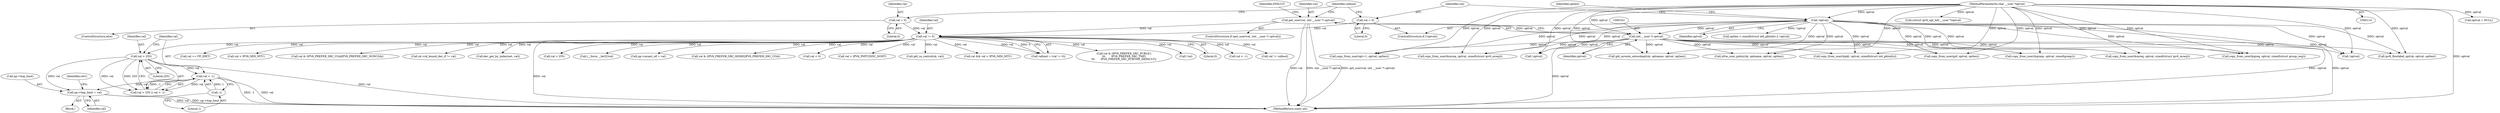 digraph "0_linux_45f6fad84cc305103b28d73482b344d7f5b76f39_11@pointer" {
"1001161" [label="(Call,np->hop_limit = val)"];
"1001153" [label="(Call,val > 255)"];
"1000172" [label="(Call,val != 0)"];
"1000158" [label="(Call,get_user(val, (int __user *) optval))"];
"1000160" [label="(Call,(int __user *) optval)"];
"1000144" [label="(Call,!optval)"];
"1000118" [label="(MethodParameterIn,char __user *optval)"];
"1000167" [label="(Call,val = 0)"];
"1000146" [label="(Call,val = 0)"];
"1001156" [label="(Call,val < -1)"];
"1001158" [label="(Call,-1)"];
"1000946" [label="(Call,optlen < sizeof(struct in6_pktinfo) || !optval)"];
"1000813" [label="(Call,optval = NULL)"];
"1000157" [label="(ControlStructure,if (get_user(val, (int __user *) optval)))"];
"1001775" [label="(Call,val < IPV6_PMTUDISC_DONT)"];
"1000169" [label="(Literal,0)"];
"1001762" [label="(Call,ip6_ra_control(sk, val))"];
"1000160" [label="(Call,(int __user *) optval)"];
"1000166" [label="(ControlStructure,else)"];
"1000148" [label="(Literal,0)"];
"1000143" [label="(ControlStructure,if (!optval))"];
"1001799" [label="(Call,val && val < IPV6_MIN_MTU)"];
"1000146" [label="(Call,val = 0)"];
"1000167" [label="(Call,val = 0)"];
"1000179" [label="(Call,ip6_mroute_setsockopt(sk, optname, optval, optlen))"];
"1000172" [label="(Call,val != 0)"];
"1001905" [label="(Call,val & (IPV6_PREFER_SRC_PUBLIC|\n\t\t\t       IPV6_PREFER_SRC_TMP|\n\t\t\t       IPV6_PREFER_SRC_PUBTMP_DEFAULT))"];
"1000818" [label="(Call,!optval)"];
"1000955" [label="(Call,copy_from_user(&pkt, optval, sizeof(struct in6_pktinfo)))"];
"1001156" [label="(Call,val < -1)"];
"1001158" [label="(Call,-1)"];
"1000145" [label="(Identifier,optval)"];
"1000165" [label="(Identifier,EFAULT)"];
"1001827" [label="(Call,!val)"];
"1000174" [label="(Literal,0)"];
"1000951" [label="(Call,!optval)"];
"1000659" [label="(Call,val < -1)"];
"1001085" [label="(Call,copy_from_user(opt+1, optval, optlen))"];
"1001427" [label="(Call,copy_from_user(&mreq, optval, sizeof(struct ipv6_mreq)))"];
"1001217" [label="(Call,val != valbool)"];
"1001155" [label="(Literal,255)"];
"1000144" [label="(Call,!optval)"];
"1000862" [label="(Call,(struct ipv6_opt_hdr __user *)optval)"];
"1000191" [label="(Block,)"];
"1001167" [label="(Identifier,retv)"];
"1001161" [label="(Call,np->hop_limit = val)"];
"1000200" [label="(Call,val == PF_INET)"];
"1001478" [label="(Call,copy_from_user(&greq, optval, sizeof(struct group_req)))"];
"1001878" [label="(Call,xfrm_user_policy(sk, optname, optval, optlen))"];
"1001801" [label="(Call,val < IPV6_MIN_MTU)"];
"1001162" [label="(Call,np->hop_limit)"];
"1000159" [label="(Identifier,val)"];
"1001154" [label="(Identifier,val)"];
"1001958" [label="(Call,val & (IPV6_PREFER_SRC_CGA|IPV6_PREFER_SRC_NONCGA))"];
"1001152" [label="(Call,val > 255 || val < -1)"];
"1001321" [label="(Call,sk->sk_bound_dev_if != val)"];
"1001329" [label="(Call,dev_get_by_index(net, val))"];
"1000147" [label="(Identifier,val)"];
"1001159" [label="(Literal,1)"];
"1000170" [label="(Call,valbool = (val != 0))"];
"1001550" [label="(Call,copy_from_user(&greqs, optval, sizeof(greqs)))"];
"1000173" [label="(Identifier,val)"];
"1001186" [label="(Call,val > 255)"];
"1000118" [label="(MethodParameterIn,char __user *optval)"];
"1001153" [label="(Call,val > 255)"];
"1000158" [label="(Call,get_user(val, (int __user *) optval))"];
"1001248" [label="(Call,(__force __be32)val)"];
"1001702" [label="(Call,copy_from_user(gsf, optval, optlen))"];
"1001157" [label="(Identifier,val)"];
"1001343" [label="(Call,np->mcast_oif = val)"];
"1001377" [label="(Call,copy_from_user(&mreq, optval, sizeof(struct ipv6_mreq)))"];
"1000153" [label="(Identifier,optlen)"];
"1000171" [label="(Identifier,valbool)"];
"1000168" [label="(Identifier,val)"];
"1000162" [label="(Identifier,optval)"];
"1001937" [label="(Call,val & (IPV6_PREFER_SRC_HOME|IPV6_PREFER_SRC_COA))"];
"1001994" [label="(Call,val < 0)"];
"1001857" [label="(Call,ipv6_flowlabel_opt(sk, optval, optlen))"];
"1002046" [label="(MethodReturn,static int)"];
"1001165" [label="(Identifier,val)"];
"1001161" -> "1000191"  [label="AST: "];
"1001161" -> "1001165"  [label="CFG: "];
"1001162" -> "1001161"  [label="AST: "];
"1001165" -> "1001161"  [label="AST: "];
"1001167" -> "1001161"  [label="CFG: "];
"1001161" -> "1002046"  [label="DDG: val"];
"1001161" -> "1002046"  [label="DDG: np->hop_limit"];
"1001153" -> "1001161"  [label="DDG: val"];
"1001156" -> "1001161"  [label="DDG: val"];
"1001153" -> "1001152"  [label="AST: "];
"1001153" -> "1001155"  [label="CFG: "];
"1001154" -> "1001153"  [label="AST: "];
"1001155" -> "1001153"  [label="AST: "];
"1001157" -> "1001153"  [label="CFG: "];
"1001152" -> "1001153"  [label="CFG: "];
"1001153" -> "1002046"  [label="DDG: val"];
"1001153" -> "1001152"  [label="DDG: val"];
"1001153" -> "1001152"  [label="DDG: 255"];
"1000172" -> "1001153"  [label="DDG: val"];
"1001153" -> "1001156"  [label="DDG: val"];
"1000172" -> "1000170"  [label="AST: "];
"1000172" -> "1000174"  [label="CFG: "];
"1000173" -> "1000172"  [label="AST: "];
"1000174" -> "1000172"  [label="AST: "];
"1000170" -> "1000172"  [label="CFG: "];
"1000172" -> "1002046"  [label="DDG: val"];
"1000172" -> "1000170"  [label="DDG: val"];
"1000172" -> "1000170"  [label="DDG: 0"];
"1000158" -> "1000172"  [label="DDG: val"];
"1000167" -> "1000172"  [label="DDG: val"];
"1000146" -> "1000172"  [label="DDG: val"];
"1000172" -> "1000200"  [label="DDG: val"];
"1000172" -> "1000659"  [label="DDG: val"];
"1000172" -> "1001186"  [label="DDG: val"];
"1000172" -> "1001217"  [label="DDG: val"];
"1000172" -> "1001248"  [label="DDG: val"];
"1000172" -> "1001321"  [label="DDG: val"];
"1000172" -> "1001329"  [label="DDG: val"];
"1000172" -> "1001343"  [label="DDG: val"];
"1000172" -> "1001762"  [label="DDG: val"];
"1000172" -> "1001775"  [label="DDG: val"];
"1000172" -> "1001799"  [label="DDG: val"];
"1000172" -> "1001801"  [label="DDG: val"];
"1000172" -> "1001827"  [label="DDG: val"];
"1000172" -> "1001905"  [label="DDG: val"];
"1000172" -> "1001937"  [label="DDG: val"];
"1000172" -> "1001958"  [label="DDG: val"];
"1000172" -> "1001994"  [label="DDG: val"];
"1000158" -> "1000157"  [label="AST: "];
"1000158" -> "1000160"  [label="CFG: "];
"1000159" -> "1000158"  [label="AST: "];
"1000160" -> "1000158"  [label="AST: "];
"1000165" -> "1000158"  [label="CFG: "];
"1000171" -> "1000158"  [label="CFG: "];
"1000158" -> "1002046"  [label="DDG: val"];
"1000158" -> "1002046"  [label="DDG: (int __user *) optval"];
"1000158" -> "1002046"  [label="DDG: get_user(val, (int __user *) optval)"];
"1000160" -> "1000158"  [label="DDG: optval"];
"1000160" -> "1000162"  [label="CFG: "];
"1000161" -> "1000160"  [label="AST: "];
"1000162" -> "1000160"  [label="AST: "];
"1000160" -> "1002046"  [label="DDG: optval"];
"1000144" -> "1000160"  [label="DDG: optval"];
"1000118" -> "1000160"  [label="DDG: optval"];
"1000160" -> "1000179"  [label="DDG: optval"];
"1000160" -> "1000818"  [label="DDG: optval"];
"1000160" -> "1000951"  [label="DDG: optval"];
"1000160" -> "1000955"  [label="DDG: optval"];
"1000160" -> "1001085"  [label="DDG: optval"];
"1000160" -> "1001377"  [label="DDG: optval"];
"1000160" -> "1001427"  [label="DDG: optval"];
"1000160" -> "1001478"  [label="DDG: optval"];
"1000160" -> "1001550"  [label="DDG: optval"];
"1000160" -> "1001702"  [label="DDG: optval"];
"1000160" -> "1001857"  [label="DDG: optval"];
"1000160" -> "1001878"  [label="DDG: optval"];
"1000144" -> "1000143"  [label="AST: "];
"1000144" -> "1000145"  [label="CFG: "];
"1000145" -> "1000144"  [label="AST: "];
"1000147" -> "1000144"  [label="CFG: "];
"1000153" -> "1000144"  [label="CFG: "];
"1000144" -> "1002046"  [label="DDG: !optval"];
"1000144" -> "1002046"  [label="DDG: optval"];
"1000118" -> "1000144"  [label="DDG: optval"];
"1000144" -> "1000179"  [label="DDG: optval"];
"1000144" -> "1000818"  [label="DDG: optval"];
"1000144" -> "1000946"  [label="DDG: !optval"];
"1000144" -> "1000951"  [label="DDG: optval"];
"1000144" -> "1000955"  [label="DDG: optval"];
"1000144" -> "1001085"  [label="DDG: optval"];
"1000144" -> "1001377"  [label="DDG: optval"];
"1000144" -> "1001427"  [label="DDG: optval"];
"1000144" -> "1001478"  [label="DDG: optval"];
"1000144" -> "1001550"  [label="DDG: optval"];
"1000144" -> "1001702"  [label="DDG: optval"];
"1000144" -> "1001857"  [label="DDG: optval"];
"1000144" -> "1001878"  [label="DDG: optval"];
"1000118" -> "1000114"  [label="AST: "];
"1000118" -> "1002046"  [label="DDG: optval"];
"1000118" -> "1000179"  [label="DDG: optval"];
"1000118" -> "1000813"  [label="DDG: optval"];
"1000118" -> "1000818"  [label="DDG: optval"];
"1000118" -> "1000862"  [label="DDG: optval"];
"1000118" -> "1000951"  [label="DDG: optval"];
"1000118" -> "1000955"  [label="DDG: optval"];
"1000118" -> "1001085"  [label="DDG: optval"];
"1000118" -> "1001377"  [label="DDG: optval"];
"1000118" -> "1001427"  [label="DDG: optval"];
"1000118" -> "1001478"  [label="DDG: optval"];
"1000118" -> "1001550"  [label="DDG: optval"];
"1000118" -> "1001702"  [label="DDG: optval"];
"1000118" -> "1001857"  [label="DDG: optval"];
"1000118" -> "1001878"  [label="DDG: optval"];
"1000167" -> "1000166"  [label="AST: "];
"1000167" -> "1000169"  [label="CFG: "];
"1000168" -> "1000167"  [label="AST: "];
"1000169" -> "1000167"  [label="AST: "];
"1000171" -> "1000167"  [label="CFG: "];
"1000146" -> "1000143"  [label="AST: "];
"1000146" -> "1000148"  [label="CFG: "];
"1000147" -> "1000146"  [label="AST: "];
"1000148" -> "1000146"  [label="AST: "];
"1000171" -> "1000146"  [label="CFG: "];
"1001156" -> "1001152"  [label="AST: "];
"1001156" -> "1001158"  [label="CFG: "];
"1001157" -> "1001156"  [label="AST: "];
"1001158" -> "1001156"  [label="AST: "];
"1001152" -> "1001156"  [label="CFG: "];
"1001156" -> "1002046"  [label="DDG: -1"];
"1001156" -> "1002046"  [label="DDG: val"];
"1001156" -> "1001152"  [label="DDG: val"];
"1001156" -> "1001152"  [label="DDG: -1"];
"1001158" -> "1001156"  [label="DDG: 1"];
"1001158" -> "1001159"  [label="CFG: "];
"1001159" -> "1001158"  [label="AST: "];
}

